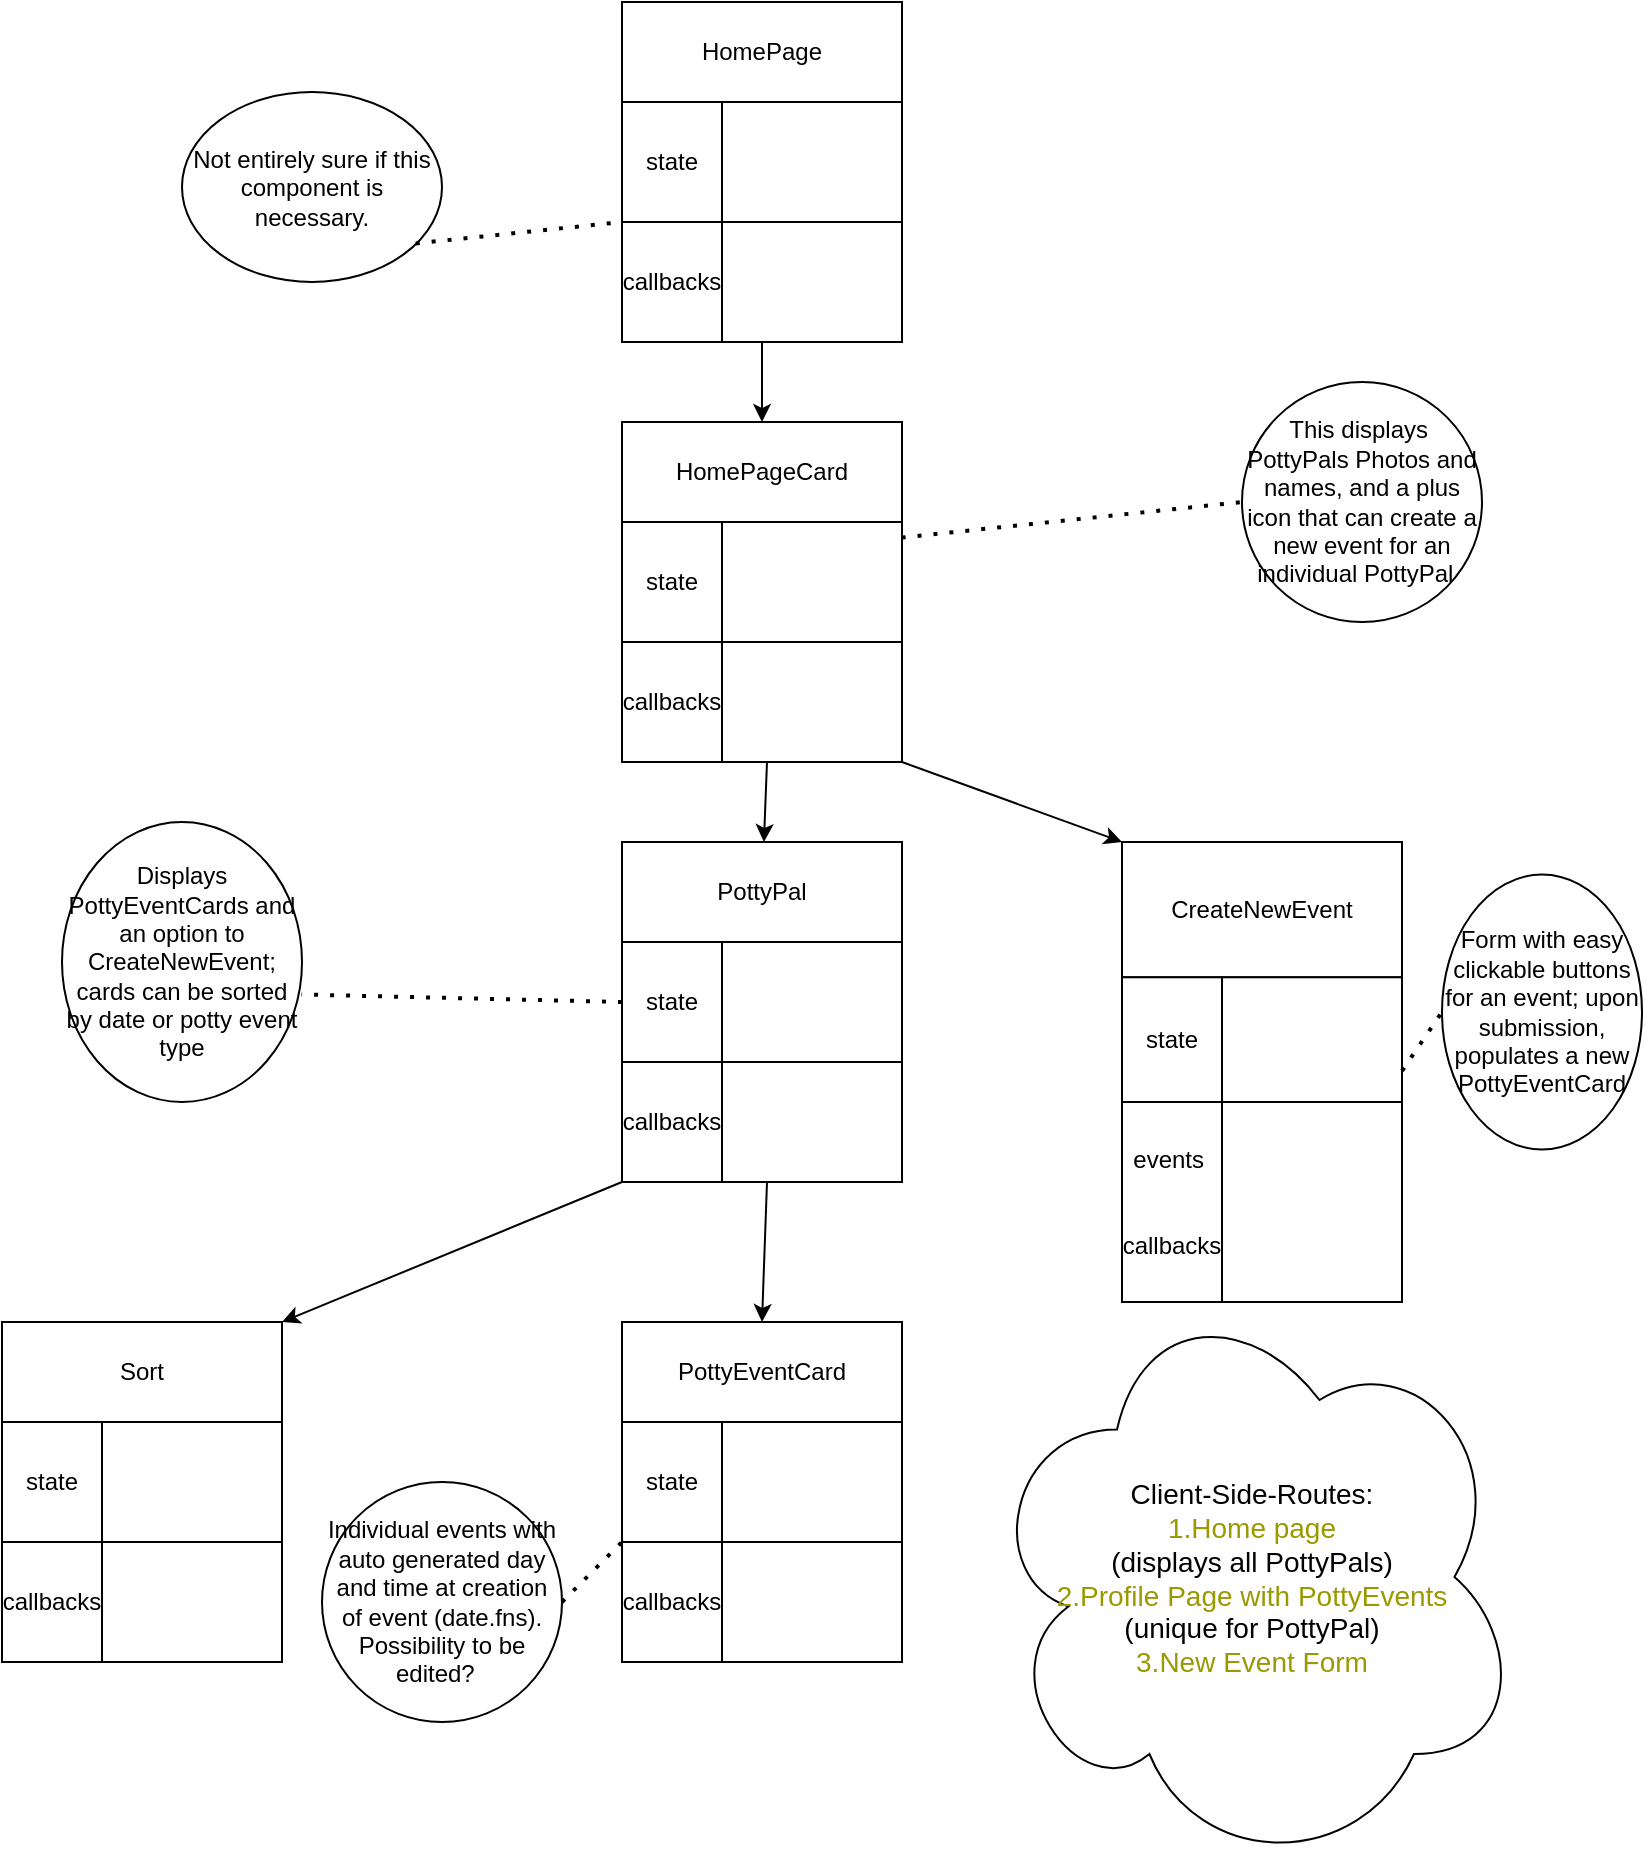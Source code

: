 <mxfile>
    <diagram id="YyXictMWJqjmxevJAGW8" name="Page-1">
        <mxGraphModel dx="821" dy="522" grid="1" gridSize="10" guides="1" tooltips="1" connect="1" arrows="1" fold="1" page="1" pageScale="1" pageWidth="850" pageHeight="1100" math="0" shadow="0">
            <root>
                <mxCell id="0"/>
                <mxCell id="1" parent="0"/>
                <mxCell id="12" value="" style="group" parent="1" vertex="1" connectable="0">
                    <mxGeometry x="330" y="30" width="140" height="170" as="geometry"/>
                </mxCell>
                <mxCell id="6" value="" style="rounded=0;whiteSpace=wrap;html=1;" parent="12" vertex="1">
                    <mxGeometry width="140" height="170" as="geometry"/>
                </mxCell>
                <mxCell id="7" value="HomePage" style="rounded=0;whiteSpace=wrap;html=1;" parent="12" vertex="1">
                    <mxGeometry width="140" height="50" as="geometry"/>
                </mxCell>
                <mxCell id="8" value="state" style="rounded=0;whiteSpace=wrap;html=1;" parent="12" vertex="1">
                    <mxGeometry y="50" width="50" height="60" as="geometry"/>
                </mxCell>
                <mxCell id="9" value="callbacks" style="rounded=0;whiteSpace=wrap;html=1;" parent="12" vertex="1">
                    <mxGeometry y="110" width="50" height="60" as="geometry"/>
                </mxCell>
                <mxCell id="20" style="edgeStyle=none;html=1;exitX=0.25;exitY=0;exitDx=0;exitDy=0;" parent="12" source="10" target="7" edge="1">
                    <mxGeometry relative="1" as="geometry"/>
                </mxCell>
                <mxCell id="10" value="" style="rounded=0;whiteSpace=wrap;html=1;" parent="12" vertex="1">
                    <mxGeometry x="50" y="50" width="90" height="60" as="geometry"/>
                </mxCell>
                <mxCell id="11" value="" style="rounded=0;whiteSpace=wrap;html=1;" parent="12" vertex="1">
                    <mxGeometry x="50" y="110" width="90" height="60" as="geometry"/>
                </mxCell>
                <mxCell id="13" value="" style="group" parent="1" vertex="1" connectable="0">
                    <mxGeometry x="330" y="240" width="140" height="170" as="geometry"/>
                </mxCell>
                <mxCell id="14" value="" style="rounded=0;whiteSpace=wrap;html=1;" parent="13" vertex="1">
                    <mxGeometry width="140" height="170" as="geometry"/>
                </mxCell>
                <mxCell id="15" value="HomePageCard" style="rounded=0;whiteSpace=wrap;html=1;" parent="13" vertex="1">
                    <mxGeometry width="140" height="50" as="geometry"/>
                </mxCell>
                <mxCell id="16" value="state" style="rounded=0;whiteSpace=wrap;html=1;" parent="13" vertex="1">
                    <mxGeometry y="50" width="50" height="60" as="geometry"/>
                </mxCell>
                <mxCell id="17" value="callbacks" style="rounded=0;whiteSpace=wrap;html=1;" parent="13" vertex="1">
                    <mxGeometry y="110" width="50" height="60" as="geometry"/>
                </mxCell>
                <mxCell id="18" value="" style="rounded=0;whiteSpace=wrap;html=1;" parent="13" vertex="1">
                    <mxGeometry x="50" y="50" width="90" height="60" as="geometry"/>
                </mxCell>
                <mxCell id="19" value="" style="rounded=0;whiteSpace=wrap;html=1;" parent="13" vertex="1">
                    <mxGeometry x="50" y="110" width="90" height="60" as="geometry"/>
                </mxCell>
                <mxCell id="21" value="" style="group" parent="1" vertex="1" connectable="0">
                    <mxGeometry x="330" y="450" width="140" height="170" as="geometry"/>
                </mxCell>
                <mxCell id="22" value="" style="rounded=0;whiteSpace=wrap;html=1;" parent="21" vertex="1">
                    <mxGeometry width="140" height="170" as="geometry"/>
                </mxCell>
                <mxCell id="23" value="PottyPal" style="rounded=0;whiteSpace=wrap;html=1;" parent="21" vertex="1">
                    <mxGeometry width="140" height="50" as="geometry"/>
                </mxCell>
                <mxCell id="24" value="state" style="rounded=0;whiteSpace=wrap;html=1;" parent="21" vertex="1">
                    <mxGeometry y="50" width="50" height="60" as="geometry"/>
                </mxCell>
                <mxCell id="25" value="callbacks" style="rounded=0;whiteSpace=wrap;html=1;" parent="21" vertex="1">
                    <mxGeometry y="110" width="50" height="60" as="geometry"/>
                </mxCell>
                <mxCell id="26" value="" style="rounded=0;whiteSpace=wrap;html=1;" parent="21" vertex="1">
                    <mxGeometry x="50" y="50" width="90" height="60" as="geometry"/>
                </mxCell>
                <mxCell id="27" value="" style="rounded=0;whiteSpace=wrap;html=1;" parent="21" vertex="1">
                    <mxGeometry x="50" y="110" width="90" height="60" as="geometry"/>
                </mxCell>
                <mxCell id="28" value="" style="group" parent="1" vertex="1" connectable="0">
                    <mxGeometry x="330" y="690" width="140" height="170" as="geometry"/>
                </mxCell>
                <mxCell id="29" value="" style="rounded=0;whiteSpace=wrap;html=1;" parent="28" vertex="1">
                    <mxGeometry width="140" height="170" as="geometry"/>
                </mxCell>
                <mxCell id="30" value="PottyEventCard" style="rounded=0;whiteSpace=wrap;html=1;" parent="28" vertex="1">
                    <mxGeometry width="140" height="50" as="geometry"/>
                </mxCell>
                <mxCell id="31" value="state" style="rounded=0;whiteSpace=wrap;html=1;" parent="28" vertex="1">
                    <mxGeometry y="50" width="50" height="60" as="geometry"/>
                </mxCell>
                <mxCell id="32" value="callbacks" style="rounded=0;whiteSpace=wrap;html=1;" parent="28" vertex="1">
                    <mxGeometry y="110" width="50" height="60" as="geometry"/>
                </mxCell>
                <mxCell id="33" value="" style="rounded=0;whiteSpace=wrap;html=1;" parent="28" vertex="1">
                    <mxGeometry x="50" y="50" width="90" height="60" as="geometry"/>
                </mxCell>
                <mxCell id="34" value="" style="rounded=0;whiteSpace=wrap;html=1;" parent="28" vertex="1">
                    <mxGeometry x="50" y="110" width="90" height="60" as="geometry"/>
                </mxCell>
                <mxCell id="36" value="" style="group" parent="1" vertex="1" connectable="0">
                    <mxGeometry x="580" y="450" width="140" height="230" as="geometry"/>
                </mxCell>
                <mxCell id="37" value="" style="rounded=0;whiteSpace=wrap;html=1;" parent="36" vertex="1">
                    <mxGeometry width="140" height="230" as="geometry"/>
                </mxCell>
                <mxCell id="38" value="CreateNewEvent" style="rounded=0;whiteSpace=wrap;html=1;" parent="36" vertex="1">
                    <mxGeometry width="140" height="67.647" as="geometry"/>
                </mxCell>
                <mxCell id="39" value="state" style="rounded=0;whiteSpace=wrap;html=1;" parent="36" vertex="1">
                    <mxGeometry y="67.65" width="50" height="62.35" as="geometry"/>
                </mxCell>
                <mxCell id="40" value="events&amp;nbsp;&lt;br&gt;&lt;br&gt;&lt;br&gt;callbacks" style="rounded=0;whiteSpace=wrap;html=1;" parent="36" vertex="1">
                    <mxGeometry y="130" width="50" height="100" as="geometry"/>
                </mxCell>
                <mxCell id="41" value="" style="rounded=0;whiteSpace=wrap;html=1;" parent="36" vertex="1">
                    <mxGeometry x="50" y="67.65" width="90" height="62.35" as="geometry"/>
                </mxCell>
                <mxCell id="42" value="" style="rounded=0;whiteSpace=wrap;html=1;" parent="36" vertex="1">
                    <mxGeometry x="50" y="130" width="90" height="100" as="geometry"/>
                </mxCell>
                <mxCell id="44" value="This displays&amp;nbsp; PottyPals Photos and names, and a plus icon that can create a new event for an individual PottyPal&amp;nbsp;&amp;nbsp;" style="ellipse;whiteSpace=wrap;html=1;" parent="1" vertex="1">
                    <mxGeometry x="640" y="220" width="120" height="120" as="geometry"/>
                </mxCell>
                <mxCell id="45" value="" style="endArrow=classic;html=1;exitX=0.25;exitY=1;exitDx=0;exitDy=0;" parent="1" source="19" target="23" edge="1">
                    <mxGeometry width="50" height="50" relative="1" as="geometry">
                        <mxPoint x="420" y="410" as="sourcePoint"/>
                        <mxPoint x="660" y="420" as="targetPoint"/>
                    </mxGeometry>
                </mxCell>
                <mxCell id="46" value="" style="endArrow=none;dashed=1;html=1;dashPattern=1 3;strokeWidth=2;entryX=0;entryY=0.5;entryDx=0;entryDy=0;exitX=0.998;exitY=0.13;exitDx=0;exitDy=0;exitPerimeter=0;" parent="1" source="18" target="44" edge="1">
                    <mxGeometry width="50" height="50" relative="1" as="geometry">
                        <mxPoint x="470" y="390" as="sourcePoint"/>
                        <mxPoint x="660" y="420" as="targetPoint"/>
                    </mxGeometry>
                </mxCell>
                <mxCell id="47" value="Displays PottyEventCards and an option to CreateNewEvent; cards can be sorted by date or potty event type" style="ellipse;whiteSpace=wrap;html=1;" parent="1" vertex="1">
                    <mxGeometry x="50" y="440" width="120" height="140" as="geometry"/>
                </mxCell>
                <mxCell id="55" value="" style="endArrow=none;dashed=1;html=1;dashPattern=1 3;strokeWidth=2;exitX=0;exitY=0.5;exitDx=0;exitDy=0;entryX=0.998;entryY=0.616;entryDx=0;entryDy=0;entryPerimeter=0;" parent="1" source="24" target="47" edge="1">
                    <mxGeometry width="50" height="50" relative="1" as="geometry">
                        <mxPoint x="610" y="450" as="sourcePoint"/>
                        <mxPoint x="660" y="400" as="targetPoint"/>
                    </mxGeometry>
                </mxCell>
                <mxCell id="57" value="Form with easy clickable buttons for an event; upon submission, populates a new PottyEventCard" style="ellipse;whiteSpace=wrap;html=1;" parent="1" vertex="1">
                    <mxGeometry x="740" y="466.25" width="100" height="137.5" as="geometry"/>
                </mxCell>
                <mxCell id="58" value="" style="endArrow=none;dashed=1;html=1;dashPattern=1 3;strokeWidth=2;exitX=1;exitY=0.75;exitDx=0;exitDy=0;entryX=0;entryY=0.5;entryDx=0;entryDy=0;" parent="1" source="41" target="57" edge="1">
                    <mxGeometry width="50" height="50" relative="1" as="geometry">
                        <mxPoint x="610" y="560" as="sourcePoint"/>
                        <mxPoint x="660" y="510" as="targetPoint"/>
                    </mxGeometry>
                </mxCell>
                <mxCell id="59" value="" style="endArrow=classic;html=1;exitX=1;exitY=1;exitDx=0;exitDy=0;entryX=0;entryY=0;entryDx=0;entryDy=0;" parent="1" source="19" target="38" edge="1">
                    <mxGeometry width="50" height="50" relative="1" as="geometry">
                        <mxPoint x="610" y="370" as="sourcePoint"/>
                        <mxPoint x="660" y="320" as="targetPoint"/>
                    </mxGeometry>
                </mxCell>
                <mxCell id="60" value="" style="endArrow=classic;html=1;exitX=0.25;exitY=1;exitDx=0;exitDy=0;entryX=0.5;entryY=0;entryDx=0;entryDy=0;" parent="1" source="27" target="30" edge="1">
                    <mxGeometry width="50" height="50" relative="1" as="geometry">
                        <mxPoint x="610" y="630" as="sourcePoint"/>
                        <mxPoint x="660" y="580" as="targetPoint"/>
                    </mxGeometry>
                </mxCell>
                <mxCell id="61" value="" style="endArrow=classic;html=1;entryX=0.5;entryY=0;entryDx=0;entryDy=0;" parent="1" target="15" edge="1">
                    <mxGeometry width="50" height="50" relative="1" as="geometry">
                        <mxPoint x="400" y="200" as="sourcePoint"/>
                        <mxPoint x="670" y="470" as="targetPoint"/>
                    </mxGeometry>
                </mxCell>
                <mxCell id="63" value="Individual events with auto generated day and time at creation of event (date.fns). Possibility to be edited?&amp;nbsp;&amp;nbsp;" style="ellipse;whiteSpace=wrap;html=1;" parent="1" vertex="1">
                    <mxGeometry x="180" y="770" width="120" height="120" as="geometry"/>
                </mxCell>
                <mxCell id="64" value="" style="endArrow=none;dashed=1;html=1;dashPattern=1 3;strokeWidth=2;exitX=1;exitY=0.5;exitDx=0;exitDy=0;entryX=0;entryY=0;entryDx=0;entryDy=0;" parent="1" source="63" target="32" edge="1">
                    <mxGeometry width="50" height="50" relative="1" as="geometry">
                        <mxPoint x="620" y="500" as="sourcePoint"/>
                        <mxPoint x="670" y="450" as="targetPoint"/>
                    </mxGeometry>
                </mxCell>
                <mxCell id="65" value="Not entirely sure if this component is necessary." style="ellipse;whiteSpace=wrap;html=1;" parent="1" vertex="1">
                    <mxGeometry x="110" y="75" width="130" height="95" as="geometry"/>
                </mxCell>
                <mxCell id="66" value="" style="endArrow=none;dashed=1;html=1;dashPattern=1 3;strokeWidth=2;exitX=0.899;exitY=0.797;exitDx=0;exitDy=0;exitPerimeter=0;entryX=0;entryY=0;entryDx=0;entryDy=0;" parent="1" source="65" target="9" edge="1">
                    <mxGeometry width="50" height="50" relative="1" as="geometry">
                        <mxPoint x="620" y="450" as="sourcePoint"/>
                        <mxPoint x="670" y="400" as="targetPoint"/>
                    </mxGeometry>
                </mxCell>
                <mxCell id="67" value="" style="group" parent="1" vertex="1" connectable="0">
                    <mxGeometry x="20" y="690" width="140" height="170" as="geometry"/>
                </mxCell>
                <mxCell id="68" value="" style="rounded=0;whiteSpace=wrap;html=1;" parent="67" vertex="1">
                    <mxGeometry width="140" height="170" as="geometry"/>
                </mxCell>
                <mxCell id="69" value="Sort" style="rounded=0;whiteSpace=wrap;html=1;" parent="67" vertex="1">
                    <mxGeometry width="140" height="50" as="geometry"/>
                </mxCell>
                <mxCell id="70" value="state" style="rounded=0;whiteSpace=wrap;html=1;" parent="67" vertex="1">
                    <mxGeometry y="50" width="50" height="60" as="geometry"/>
                </mxCell>
                <mxCell id="71" value="callbacks" style="rounded=0;whiteSpace=wrap;html=1;" parent="67" vertex="1">
                    <mxGeometry y="110" width="50" height="60" as="geometry"/>
                </mxCell>
                <mxCell id="72" value="" style="rounded=0;whiteSpace=wrap;html=1;" parent="67" vertex="1">
                    <mxGeometry x="50" y="50" width="90" height="60" as="geometry"/>
                </mxCell>
                <mxCell id="73" value="" style="rounded=0;whiteSpace=wrap;html=1;" parent="67" vertex="1">
                    <mxGeometry x="50" y="110" width="90" height="60" as="geometry"/>
                </mxCell>
                <mxCell id="74" value="" style="endArrow=classic;html=1;exitX=0;exitY=1;exitDx=0;exitDy=0;entryX=1;entryY=0;entryDx=0;entryDy=0;" parent="1" source="25" target="69" edge="1">
                    <mxGeometry width="50" height="50" relative="1" as="geometry">
                        <mxPoint x="620" y="450" as="sourcePoint"/>
                        <mxPoint x="670" y="400" as="targetPoint"/>
                    </mxGeometry>
                </mxCell>
                <mxCell id="75" value="&lt;font style=&quot;font-size: 14px;&quot;&gt;Client-Side-Routes: &lt;br&gt;&lt;font color=&quot;#999900&quot;&gt;1.Home page &lt;br&gt;&lt;/font&gt;(displays all PottyPals)&lt;br&gt;&lt;font color=&quot;#999900&quot;&gt;2.Profile Page with PottyEvents &lt;br&gt;&lt;/font&gt;(unique for PottyPal)&lt;br&gt;&lt;font color=&quot;#999900&quot;&gt;3.New Event Form&lt;/font&gt;&lt;/font&gt;" style="ellipse;shape=cloud;whiteSpace=wrap;html=1;" parent="1" vertex="1">
                    <mxGeometry x="510" y="670" width="270" height="295" as="geometry"/>
                </mxCell>
            </root>
        </mxGraphModel>
    </diagram>
</mxfile>